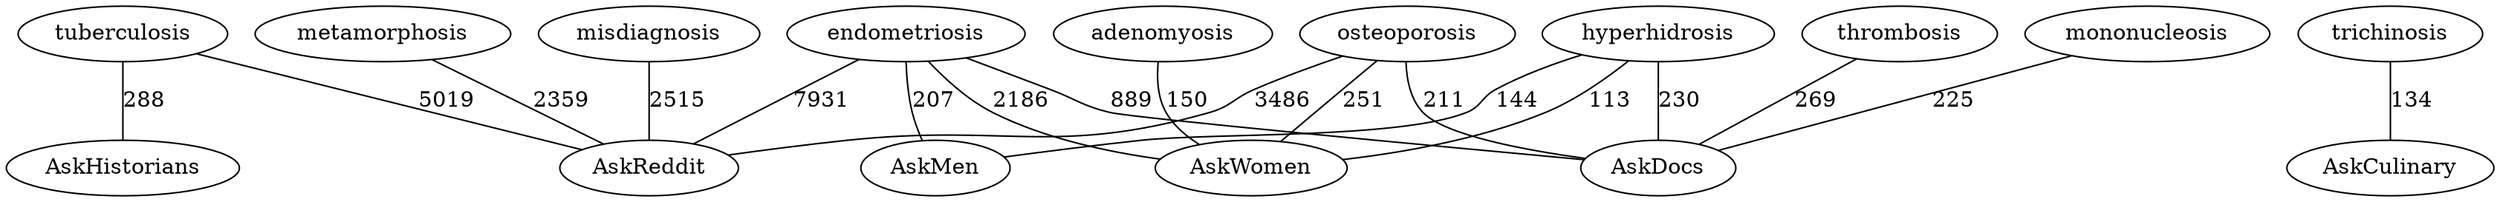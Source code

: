 graph G {
	endometriosis -- AskReddit [label=7931]
	tuberculosis -- AskReddit [label=5019]
	osteoporosis -- AskReddit [label=3486]
	misdiagnosis -- AskReddit [label=2515]
	metamorphosis -- AskReddit [label=2359]
	endometriosis -- AskWomen [label=2186]
	endometriosis -- AskDocs [label=889]
	tuberculosis -- AskHistorians [label=288]
	thrombosis -- AskDocs [label=269]
	osteoporosis -- AskWomen [label=251]
	hyperhidrosis -- AskDocs [label=230]
	mononucleosis -- AskDocs [label=225]
	osteoporosis -- AskDocs [label=211]
	endometriosis -- AskMen [label=207]
	adenomyosis -- AskWomen [label=150]
	hyperhidrosis -- AskMen [label=144]
	trichinosis -- AskCulinary [label=134]
	hyperhidrosis -- AskWomen [label=113]
}
